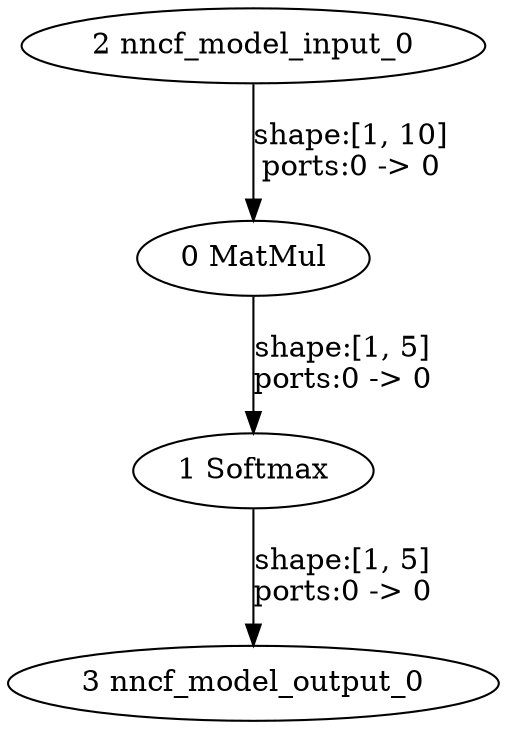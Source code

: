 strict digraph  {
"0 MatMul" [id=0, type=MatMul];
"1 Softmax" [id=1, type=Softmax];
"2 nncf_model_input_0" [id=2, type=nncf_model_input];
"3 nncf_model_output_0" [id=3, type=nncf_model_output];
"0 MatMul" -> "1 Softmax"  [label="shape:[1, 5]\nports:0 -> 0", style=solid];
"1 Softmax" -> "3 nncf_model_output_0"  [label="shape:[1, 5]\nports:0 -> 0", style=solid];
"2 nncf_model_input_0" -> "0 MatMul"  [label="shape:[1, 10]\nports:0 -> 0", style=solid];
}
